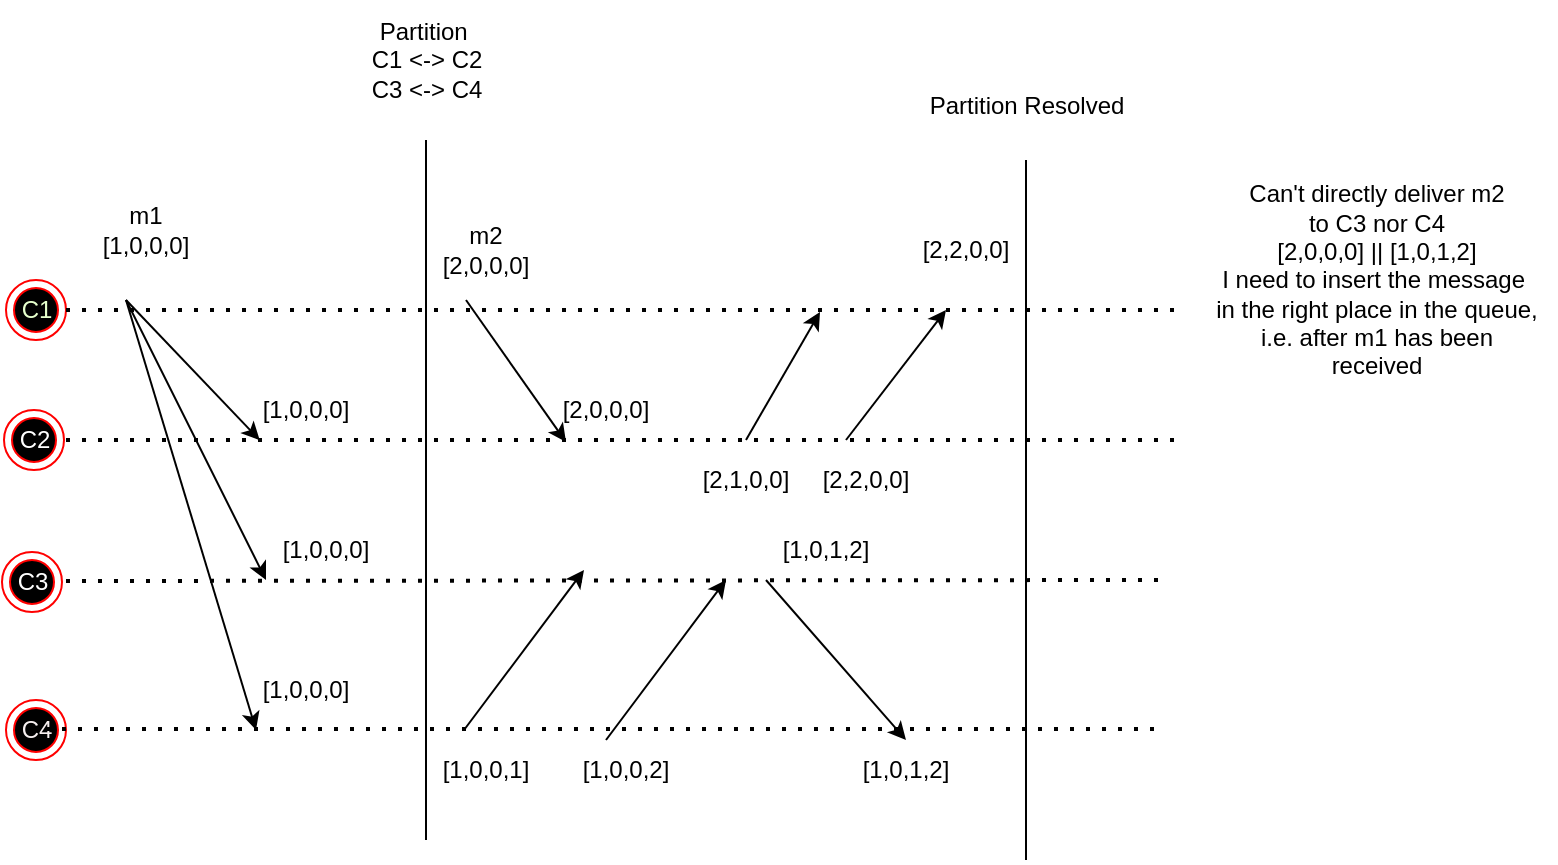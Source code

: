 <mxfile version="24.6.4" type="github">
  <diagram name="Pagina-1" id="wVNYKXsu3Rp-eQYOAy_b">
    <mxGraphModel dx="458" dy="1444" grid="1" gridSize="10" guides="1" tooltips="1" connect="1" arrows="1" fold="1" page="1" pageScale="1" pageWidth="827" pageHeight="1169" math="0" shadow="0">
      <root>
        <mxCell id="0" />
        <mxCell id="1" parent="0" />
        <mxCell id="ZjdxJV3EGf7WJfxqNDfz-2" value="&lt;font color=&quot;#e6ffcc&quot;&gt;C1&lt;/font&gt;" style="ellipse;html=1;shape=endState;fillColor=#000000;strokeColor=#ff0000;" parent="1" vertex="1">
          <mxGeometry x="50" y="70" width="30" height="30" as="geometry" />
        </mxCell>
        <mxCell id="ZjdxJV3EGf7WJfxqNDfz-3" value="&lt;font color=&quot;#ffffff&quot;&gt;C2&lt;/font&gt;" style="ellipse;html=1;shape=endState;fillColor=#000000;strokeColor=#ff0000;" parent="1" vertex="1">
          <mxGeometry x="49" y="135" width="30" height="30" as="geometry" />
        </mxCell>
        <mxCell id="ZjdxJV3EGf7WJfxqNDfz-4" value="&lt;font color=&quot;#ffffff&quot;&gt;C3&lt;/font&gt;" style="ellipse;html=1;shape=endState;fillColor=#000000;strokeColor=#ff0000;" parent="1" vertex="1">
          <mxGeometry x="48" y="206" width="30" height="30" as="geometry" />
        </mxCell>
        <mxCell id="ZjdxJV3EGf7WJfxqNDfz-5" value="&lt;font color=&quot;#f6efef&quot;&gt;C4&lt;/font&gt;" style="ellipse;html=1;shape=endState;fillColor=#000000;strokeColor=#ff0000;" parent="1" vertex="1">
          <mxGeometry x="50" y="280" width="30" height="30" as="geometry" />
        </mxCell>
        <mxCell id="ZjdxJV3EGf7WJfxqNDfz-6" value="" style="endArrow=none;dashed=1;html=1;dashPattern=1 3;strokeWidth=2;rounded=0;exitX=1;exitY=0.5;exitDx=0;exitDy=0;" parent="1" source="ZjdxJV3EGf7WJfxqNDfz-2" edge="1">
          <mxGeometry width="50" height="50" relative="1" as="geometry">
            <mxPoint x="390" y="300" as="sourcePoint" />
            <mxPoint x="640" y="85" as="targetPoint" />
          </mxGeometry>
        </mxCell>
        <mxCell id="ZjdxJV3EGf7WJfxqNDfz-7" value="" style="endArrow=none;dashed=1;html=1;dashPattern=1 3;strokeWidth=2;rounded=0;exitX=1;exitY=0.5;exitDx=0;exitDy=0;" parent="1" edge="1">
          <mxGeometry width="50" height="50" relative="1" as="geometry">
            <mxPoint x="80" y="150" as="sourcePoint" />
            <mxPoint x="640" y="150" as="targetPoint" />
          </mxGeometry>
        </mxCell>
        <mxCell id="ZjdxJV3EGf7WJfxqNDfz-8" value="" style="endArrow=none;dashed=1;html=1;dashPattern=1 3;strokeWidth=2;rounded=0;exitX=1;exitY=0.5;exitDx=0;exitDy=0;" parent="1" edge="1">
          <mxGeometry width="50" height="50" relative="1" as="geometry">
            <mxPoint x="80.0" y="220.5" as="sourcePoint" />
            <mxPoint x="630" y="220" as="targetPoint" />
          </mxGeometry>
        </mxCell>
        <mxCell id="ZjdxJV3EGf7WJfxqNDfz-11" value="" style="endArrow=none;dashed=1;html=1;dashPattern=1 3;strokeWidth=2;rounded=0;exitX=1;exitY=0.5;exitDx=0;exitDy=0;" parent="1" edge="1">
          <mxGeometry width="50" height="50" relative="1" as="geometry">
            <mxPoint x="70" y="294.5" as="sourcePoint" />
            <mxPoint x="630" y="294.5" as="targetPoint" />
          </mxGeometry>
        </mxCell>
        <mxCell id="ZjdxJV3EGf7WJfxqNDfz-12" value="" style="endArrow=classic;html=1;rounded=0;entryX=0.114;entryY=1.002;entryDx=0;entryDy=0;entryPerimeter=0;" parent="1" edge="1" target="ZjdxJV3EGf7WJfxqNDfz-18">
          <mxGeometry width="50" height="50" relative="1" as="geometry">
            <mxPoint x="110" y="80" as="sourcePoint" />
            <mxPoint x="200" y="160" as="targetPoint" />
          </mxGeometry>
        </mxCell>
        <mxCell id="ZjdxJV3EGf7WJfxqNDfz-13" value="" style="endArrow=classic;html=1;rounded=0;" parent="1" edge="1">
          <mxGeometry width="50" height="50" relative="1" as="geometry">
            <mxPoint x="110" y="80" as="sourcePoint" />
            <mxPoint x="180" y="220" as="targetPoint" />
          </mxGeometry>
        </mxCell>
        <mxCell id="ZjdxJV3EGf7WJfxqNDfz-14" value="" style="endArrow=classic;html=1;rounded=0;" parent="1" edge="1">
          <mxGeometry width="50" height="50" relative="1" as="geometry">
            <mxPoint x="110" y="80" as="sourcePoint" />
            <mxPoint x="175" y="295" as="targetPoint" />
          </mxGeometry>
        </mxCell>
        <mxCell id="ZjdxJV3EGf7WJfxqNDfz-15" value="&lt;div&gt;m1&lt;/div&gt;[1,0,0,0]" style="text;html=1;align=center;verticalAlign=middle;whiteSpace=wrap;rounded=0;" parent="1" vertex="1">
          <mxGeometry x="90" y="30" width="60" height="30" as="geometry" />
        </mxCell>
        <mxCell id="ZjdxJV3EGf7WJfxqNDfz-17" value="" style="endArrow=none;html=1;rounded=0;" parent="1" edge="1">
          <mxGeometry width="50" height="50" relative="1" as="geometry">
            <mxPoint x="260" y="350" as="sourcePoint" />
            <mxPoint x="260" as="targetPoint" />
          </mxGeometry>
        </mxCell>
        <mxCell id="ZjdxJV3EGf7WJfxqNDfz-18" value="[1,0,0,0]" style="text;html=1;align=center;verticalAlign=middle;whiteSpace=wrap;rounded=0;" parent="1" vertex="1">
          <mxGeometry x="170" y="120" width="60" height="30" as="geometry" />
        </mxCell>
        <mxCell id="ZjdxJV3EGf7WJfxqNDfz-19" value="[1,0,0,0]" style="text;html=1;align=center;verticalAlign=middle;whiteSpace=wrap;rounded=0;" parent="1" vertex="1">
          <mxGeometry x="180" y="190" width="60" height="30" as="geometry" />
        </mxCell>
        <mxCell id="ZjdxJV3EGf7WJfxqNDfz-20" value="[1,0,0,0]" style="text;html=1;align=center;verticalAlign=middle;whiteSpace=wrap;rounded=0;" parent="1" vertex="1">
          <mxGeometry x="170" y="260" width="60" height="30" as="geometry" />
        </mxCell>
        <mxCell id="ZjdxJV3EGf7WJfxqNDfz-21" value="Partition&amp;nbsp;&lt;div&gt;C1 &amp;lt;-&amp;gt; C2&lt;/div&gt;&lt;div&gt;C3 &amp;lt;-&amp;gt; C4&lt;/div&gt;" style="text;html=1;align=center;verticalAlign=middle;resizable=0;points=[];autosize=1;strokeColor=none;fillColor=none;" parent="1" vertex="1">
          <mxGeometry x="220" y="-70" width="80" height="60" as="geometry" />
        </mxCell>
        <mxCell id="ZjdxJV3EGf7WJfxqNDfz-22" value="" style="endArrow=classic;html=1;rounded=0;" parent="1" edge="1">
          <mxGeometry width="50" height="50" relative="1" as="geometry">
            <mxPoint x="280" y="80" as="sourcePoint" />
            <mxPoint x="330" y="151" as="targetPoint" />
          </mxGeometry>
        </mxCell>
        <mxCell id="ZjdxJV3EGf7WJfxqNDfz-23" value="" style="endArrow=classic;html=1;rounded=0;" parent="1" edge="1">
          <mxGeometry width="50" height="50" relative="1" as="geometry">
            <mxPoint x="420" y="150" as="sourcePoint" />
            <mxPoint x="457" y="86" as="targetPoint" />
          </mxGeometry>
        </mxCell>
        <mxCell id="ZjdxJV3EGf7WJfxqNDfz-24" value="" style="endArrow=classic;html=1;rounded=0;" parent="1" edge="1">
          <mxGeometry width="50" height="50" relative="1" as="geometry">
            <mxPoint x="470" y="150" as="sourcePoint" />
            <mxPoint x="520" y="85" as="targetPoint" />
          </mxGeometry>
        </mxCell>
        <mxCell id="ZjdxJV3EGf7WJfxqNDfz-25" value="&lt;div&gt;m2&lt;/div&gt;[2,0,0,0]" style="text;html=1;align=center;verticalAlign=middle;whiteSpace=wrap;rounded=0;" parent="1" vertex="1">
          <mxGeometry x="260" y="40" width="60" height="30" as="geometry" />
        </mxCell>
        <mxCell id="ZjdxJV3EGf7WJfxqNDfz-26" value="[2,0,0,0]" style="text;html=1;align=center;verticalAlign=middle;whiteSpace=wrap;rounded=0;" parent="1" vertex="1">
          <mxGeometry x="330" y="125" width="40" height="20" as="geometry" />
        </mxCell>
        <mxCell id="ZjdxJV3EGf7WJfxqNDfz-27" value="[2,2,0,0]" style="text;html=1;align=center;verticalAlign=middle;whiteSpace=wrap;rounded=0;" parent="1" vertex="1">
          <mxGeometry x="500" y="40" width="60" height="30" as="geometry" />
        </mxCell>
        <mxCell id="ZjdxJV3EGf7WJfxqNDfz-37" value="[2,1,0,0]" style="text;html=1;align=center;verticalAlign=middle;whiteSpace=wrap;rounded=0;" parent="1" vertex="1">
          <mxGeometry x="400" y="160" width="40" height="20" as="geometry" />
        </mxCell>
        <mxCell id="ZjdxJV3EGf7WJfxqNDfz-38" value="[2,2,0,0]" style="text;html=1;align=center;verticalAlign=middle;whiteSpace=wrap;rounded=0;" parent="1" vertex="1">
          <mxGeometry x="460" y="160" width="40" height="20" as="geometry" />
        </mxCell>
        <mxCell id="ZjdxJV3EGf7WJfxqNDfz-39" value="" style="endArrow=classic;html=1;rounded=0;" parent="1" edge="1">
          <mxGeometry width="50" height="50" relative="1" as="geometry">
            <mxPoint x="279" y="295" as="sourcePoint" />
            <mxPoint x="339" y="215" as="targetPoint" />
          </mxGeometry>
        </mxCell>
        <mxCell id="ZjdxJV3EGf7WJfxqNDfz-40" value="" style="endArrow=classic;html=1;rounded=0;" parent="1" edge="1">
          <mxGeometry width="50" height="50" relative="1" as="geometry">
            <mxPoint x="350" y="300" as="sourcePoint" />
            <mxPoint x="410" y="220" as="targetPoint" />
          </mxGeometry>
        </mxCell>
        <mxCell id="ZjdxJV3EGf7WJfxqNDfz-41" value="" style="endArrow=classic;html=1;rounded=0;" parent="1" edge="1">
          <mxGeometry width="50" height="50" relative="1" as="geometry">
            <mxPoint x="430" y="220" as="sourcePoint" />
            <mxPoint x="500" y="300" as="targetPoint" />
          </mxGeometry>
        </mxCell>
        <mxCell id="ZjdxJV3EGf7WJfxqNDfz-42" value="[1,0,0,1]" style="text;html=1;align=center;verticalAlign=middle;whiteSpace=wrap;rounded=0;" parent="1" vertex="1">
          <mxGeometry x="260" y="300" width="60" height="30" as="geometry" />
        </mxCell>
        <mxCell id="ZjdxJV3EGf7WJfxqNDfz-44" value="[1,0,0,2]" style="text;html=1;align=center;verticalAlign=middle;whiteSpace=wrap;rounded=0;" parent="1" vertex="1">
          <mxGeometry x="330" y="300" width="60" height="30" as="geometry" />
        </mxCell>
        <mxCell id="ZjdxJV3EGf7WJfxqNDfz-45" value="[1,0,1,2]" style="text;html=1;align=center;verticalAlign=middle;whiteSpace=wrap;rounded=0;" parent="1" vertex="1">
          <mxGeometry x="470" y="300" width="60" height="30" as="geometry" />
        </mxCell>
        <mxCell id="ZjdxJV3EGf7WJfxqNDfz-51" value="[1,0,1,2]" style="text;html=1;align=center;verticalAlign=middle;whiteSpace=wrap;rounded=0;" parent="1" vertex="1">
          <mxGeometry x="430" y="190" width="60" height="30" as="geometry" />
        </mxCell>
        <mxCell id="ZjdxJV3EGf7WJfxqNDfz-52" value="" style="endArrow=none;html=1;rounded=0;" parent="1" edge="1">
          <mxGeometry width="50" height="50" relative="1" as="geometry">
            <mxPoint x="560" y="360" as="sourcePoint" />
            <mxPoint x="560" y="10" as="targetPoint" />
          </mxGeometry>
        </mxCell>
        <mxCell id="ZjdxJV3EGf7WJfxqNDfz-54" value="Partition Resolved&lt;div&gt;&lt;br&gt;&lt;/div&gt;" style="text;html=1;align=center;verticalAlign=middle;resizable=0;points=[];autosize=1;strokeColor=none;fillColor=none;" parent="1" vertex="1">
          <mxGeometry x="500" y="-30" width="120" height="40" as="geometry" />
        </mxCell>
        <mxCell id="ZjdxJV3EGf7WJfxqNDfz-55" value="Can&#39;t directly deliver m2&lt;div&gt;to C3 nor C4&lt;/div&gt;&lt;div&gt;[2,0,0,0] || [1,0,1,2]&lt;/div&gt;&lt;div&gt;I need to insert the message&amp;nbsp;&lt;/div&gt;&lt;div&gt;in the right place in the queue,&lt;/div&gt;&lt;div&gt;i.e. after m1 has been&lt;/div&gt;&lt;div&gt;received&lt;/div&gt;" style="text;html=1;align=center;verticalAlign=middle;resizable=0;points=[];autosize=1;strokeColor=none;fillColor=none;" parent="1" vertex="1">
          <mxGeometry x="645" y="15" width="180" height="110" as="geometry" />
        </mxCell>
      </root>
    </mxGraphModel>
  </diagram>
</mxfile>
